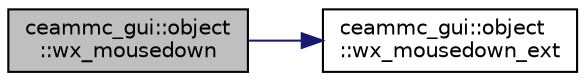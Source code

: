 digraph "ceammc_gui::object::wx_mousedown"
{
  edge [fontname="Helvetica",fontsize="10",labelfontname="Helvetica",labelfontsize="10"];
  node [fontname="Helvetica",fontsize="10",shape=record];
  rankdir="LR";
  Node1 [label="ceammc_gui::object\l::wx_mousedown",height=0.2,width=0.4,color="black", fillcolor="grey75", style="filled" fontcolor="black"];
  Node1 -> Node2 [color="midnightblue",fontsize="10",style="solid",fontname="Helvetica"];
  Node2 [label="ceammc_gui::object\l::wx_mousedown_ext",height=0.2,width=0.4,color="black", fillcolor="white", style="filled",URL="$classceammc__gui_1_1object.html#a5e37fa5c98b9e91f9503ea105777acae",tooltip="&quot;extension&quot;: mouse down event "];
}
